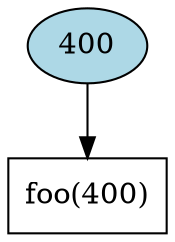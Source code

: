digraph DFG_main {
    node [shape=ellipse, style=filled, fillcolor=lightblue];
    constant_400 [label="400"];

    node [shape=box, style="", fillcolor=""];
    call_foo [label="foo(400)"];

    constant_400 -> call_foo;
}